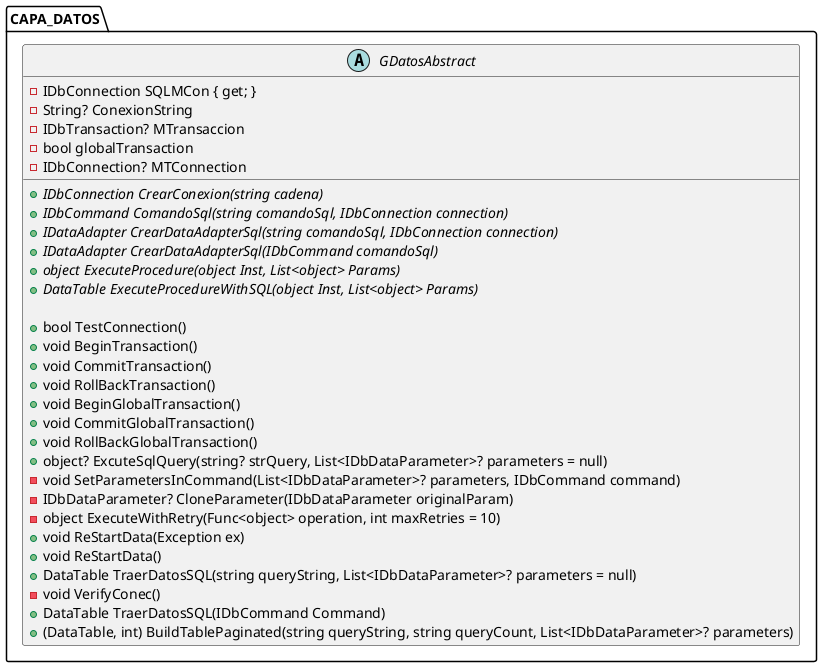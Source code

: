@startuml
namespace CAPA_DATOS {
    abstract class GDatosAbstract {
        - IDbConnection SQLMCon { get; }
        - String? ConexionString
        - IDbTransaction? MTransaccion
        - bool globalTransaction
        - IDbConnection? MTConnection

        ' Métodos abstractos
        {abstract} + IDbConnection CrearConexion(string cadena)
        {abstract} + IDbCommand ComandoSql(string comandoSql, IDbConnection connection)
        {abstract} + IDataAdapter CrearDataAdapterSql(string comandoSql, IDbConnection connection)
        {abstract} + IDataAdapter CrearDataAdapterSql(IDbCommand comandoSql)
        {abstract} + object ExecuteProcedure(object Inst, List<object> Params)
        {abstract} + DataTable ExecuteProcedureWithSQL(object Inst, List<object> Params)

        ' Métodos ADO.NET
        + bool TestConnection()
        + void BeginTransaction()
        + void CommitTransaction()
        + void RollBackTransaction()
        + void BeginGlobalTransaction()
        + void CommitGlobalTransaction()
        + void RollBackGlobalTransaction()
        + object? ExcuteSqlQuery(string? strQuery, List<IDbDataParameter>? parameters = null)
        - void SetParametersInCommand(List<IDbDataParameter>? parameters, IDbCommand command)
        - IDbDataParameter? CloneParameter(IDbDataParameter originalParam)
        - object ExecuteWithRetry(Func<object> operation, int maxRetries = 10)
        + void ReStartData(Exception ex)
        + void ReStartData()
        + DataTable TraerDatosSQL(string queryString, List<IDbDataParameter>? parameters = null)
        - void VerifyConec()
        + DataTable TraerDatosSQL(IDbCommand Command)
        + (DataTable, int) BuildTablePaginated(string queryString, string queryCount, List<IDbDataParameter>? parameters)
    }
}
@enduml
